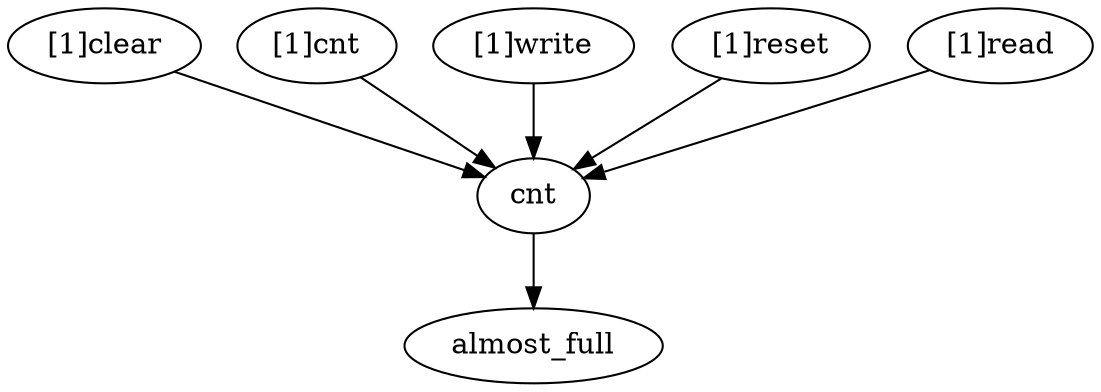 strict digraph "" {
	"[1]clear"	 [complexity=4,
		importance=0.496411224657,
		rank=0.124102806164];
	cnt	 [complexity=3,
		importance=0.150873455429,
		rank=0.0502911518098];
	"[1]clear" -> cnt;
	almost_full	 [complexity=0,
		importance=0.052028043616,
		rank=0.0];
	cnt -> almost_full;
	"[1]cnt"	 [complexity=7,
		importance=0.400592322672,
		rank=0.0572274746675];
	"[1]cnt" -> cnt;
	"[1]write"	 [complexity=9,
		importance=0.496411224657,
		rank=0.0551568027396];
	"[1]write" -> cnt;
	"[1]reset"	 [complexity=4,
		importance=0.647284680086,
		rank=0.161821170022];
	"[1]reset" -> cnt;
	"[1]read"	 [complexity=10,
		importance=0.798158135516,
		rank=0.0798158135516];
	"[1]read" -> cnt;
}
